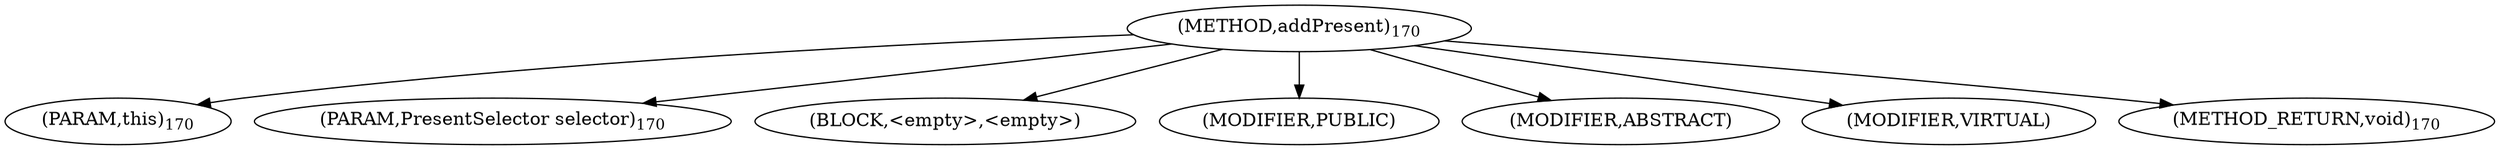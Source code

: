 digraph "addPresent" {  
"149" [label = <(METHOD,addPresent)<SUB>170</SUB>> ]
"150" [label = <(PARAM,this)<SUB>170</SUB>> ]
"151" [label = <(PARAM,PresentSelector selector)<SUB>170</SUB>> ]
"152" [label = <(BLOCK,&lt;empty&gt;,&lt;empty&gt;)> ]
"153" [label = <(MODIFIER,PUBLIC)> ]
"154" [label = <(MODIFIER,ABSTRACT)> ]
"155" [label = <(MODIFIER,VIRTUAL)> ]
"156" [label = <(METHOD_RETURN,void)<SUB>170</SUB>> ]
  "149" -> "150" 
  "149" -> "151" 
  "149" -> "152" 
  "149" -> "153" 
  "149" -> "154" 
  "149" -> "155" 
  "149" -> "156" 
}
